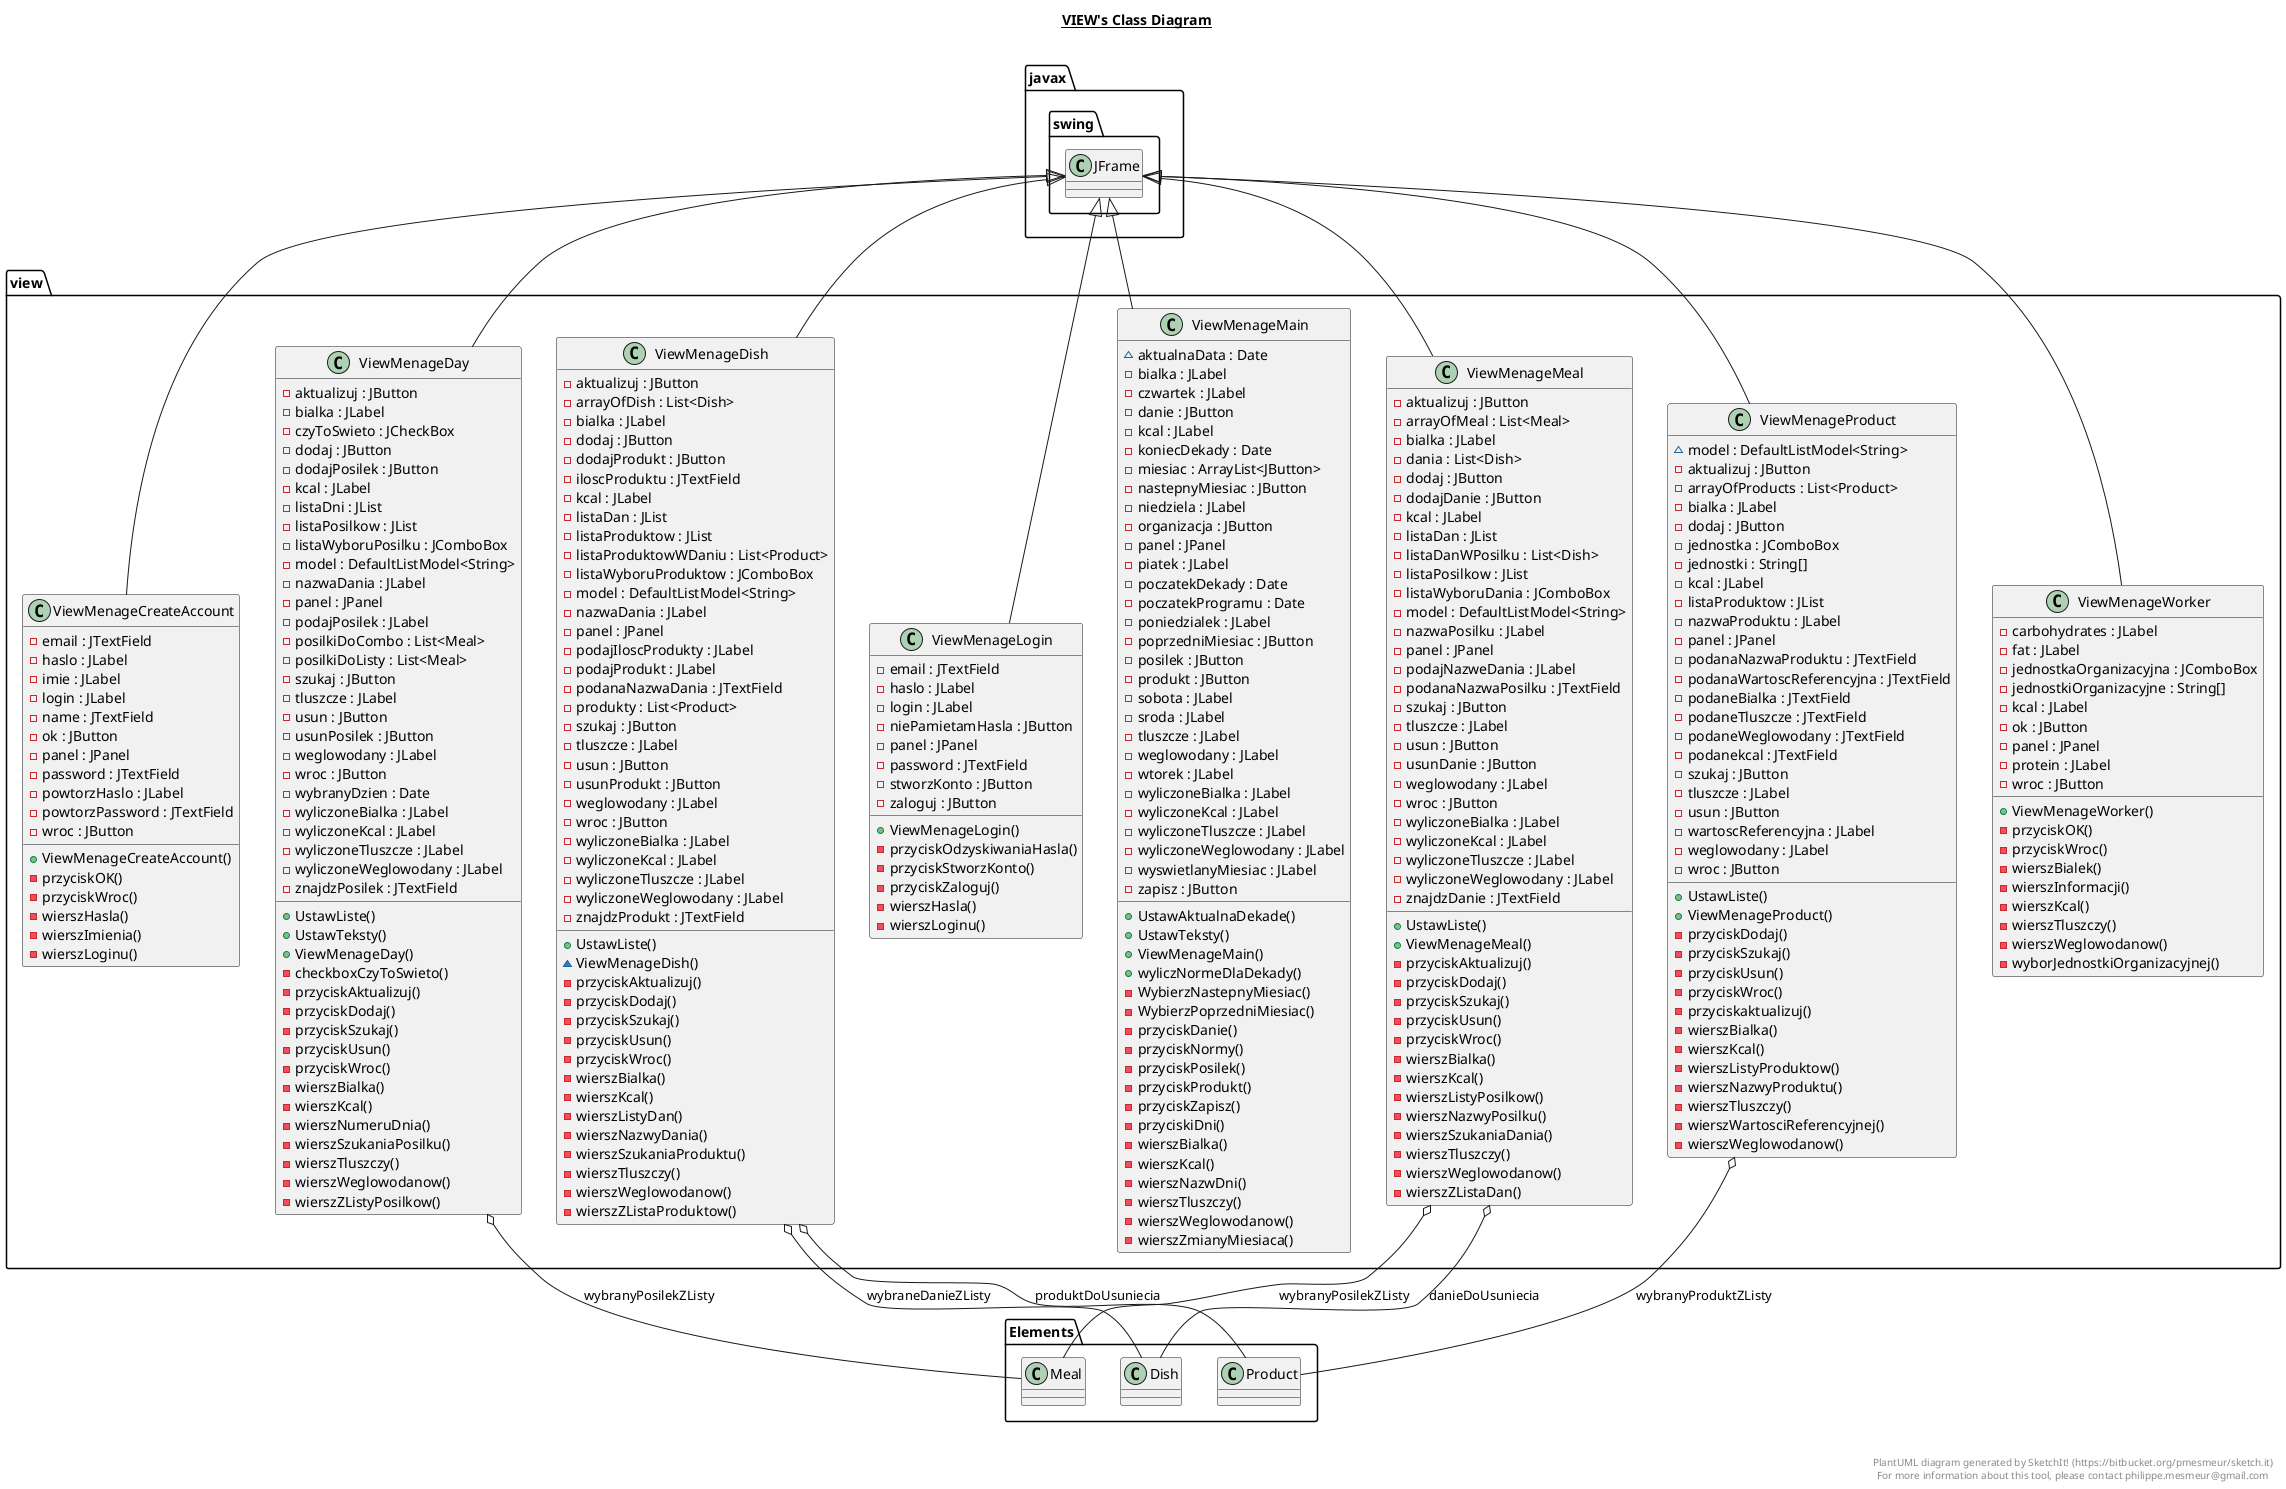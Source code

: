 @startuml

title __VIEW's Class Diagram__\n

  namespace view {
    class view.ViewMenageCreateAccount {
        - email : JTextField
        - haslo : JLabel
        - imie : JLabel
        - login : JLabel
        - name : JTextField
        - ok : JButton
        - panel : JPanel
        - password : JTextField
        - powtorzHaslo : JLabel
        - powtorzPassword : JTextField
        - wroc : JButton
        + ViewMenageCreateAccount()
        - przyciskOK()
        - przyciskWroc()
        - wierszHasla()
        - wierszImienia()
        - wierszLoginu()
    }
  }
  

  namespace view {
    class view.ViewMenageDay {
        - aktualizuj : JButton
        - bialka : JLabel
        - czyToSwieto : JCheckBox
        - dodaj : JButton
        - dodajPosilek : JButton
        - kcal : JLabel
        - listaDni : JList
        - listaPosilkow : JList
        - listaWyboruPosilku : JComboBox
        - model : DefaultListModel<String>
        - nazwaDania : JLabel
        - panel : JPanel
        - podajPosilek : JLabel
        - posilkiDoCombo : List<Meal>
        - posilkiDoListy : List<Meal>
        - szukaj : JButton
        - tluszcze : JLabel
        - usun : JButton
        - usunPosilek : JButton
        - weglowodany : JLabel
        - wroc : JButton
        - wybranyDzien : Date
        - wyliczoneBialka : JLabel
        - wyliczoneKcal : JLabel
        - wyliczoneTluszcze : JLabel
        - wyliczoneWeglowodany : JLabel
        - znajdzPosilek : JTextField
        + UstawListe()
        + UstawTeksty()
        + ViewMenageDay()
        - checkboxCzyToSwieto()
        - przyciskAktualizuj()
        - przyciskDodaj()
        - przyciskSzukaj()
        - przyciskUsun()
        - przyciskWroc()
        - wierszBialka()
        - wierszKcal()
        - wierszNumeruDnia()
        - wierszSzukaniaPosilku()
        - wierszTluszczy()
        - wierszWeglowodanow()
        - wierszZListyPosilkow()
    }
  }
  

  namespace view {
    class view.ViewMenageDish {
        - aktualizuj : JButton
        - arrayOfDish : List<Dish>
        - bialka : JLabel
        - dodaj : JButton
        - dodajProdukt : JButton
        - iloscProduktu : JTextField
        - kcal : JLabel
        - listaDan : JList
        - listaProduktow : JList
        - listaProduktowWDaniu : List<Product>
        - listaWyboruProduktow : JComboBox
        - model : DefaultListModel<String>
        - nazwaDania : JLabel
        - panel : JPanel
        - podajIloscProdukty : JLabel
        - podajProdukt : JLabel
        - podanaNazwaDania : JTextField
        - produkty : List<Product>
        - szukaj : JButton
        - tluszcze : JLabel
        - usun : JButton
        - usunProdukt : JButton
        - weglowodany : JLabel
        - wroc : JButton
        - wyliczoneBialka : JLabel
        - wyliczoneKcal : JLabel
        - wyliczoneTluszcze : JLabel
        - wyliczoneWeglowodany : JLabel
        - znajdzProdukt : JTextField
        + UstawListe()
        ~ ViewMenageDish()
        - przyciskAktualizuj()
        - przyciskDodaj()
        - przyciskSzukaj()
        - przyciskUsun()
        - przyciskWroc()
        - wierszBialka()
        - wierszKcal()
        - wierszListyDan()
        - wierszNazwyDania()
        - wierszSzukaniaProduktu()
        - wierszTluszczy()
        - wierszWeglowodanow()
        - wierszZListaProduktow()
    }
  }
  

  namespace view {
    class view.ViewMenageLogin {
        - email : JTextField
        - haslo : JLabel
        - login : JLabel
        - niePamietamHasla : JButton
        - panel : JPanel
        - password : JTextField
        - stworzKonto : JButton
        - zaloguj : JButton
        + ViewMenageLogin()
        - przyciskOdzyskiwaniaHasla()
        - przyciskStworzKonto()
        - przyciskZaloguj()
        - wierszHasla()
        - wierszLoginu()
    }
  }
  

  namespace view {
    class view.ViewMenageMain {
        ~ aktualnaData : Date
        - bialka : JLabel
        - czwartek : JLabel
        - danie : JButton
        - kcal : JLabel
        - koniecDekady : Date
        - miesiac : ArrayList<JButton>
        - nastepnyMiesiac : JButton
        - niedziela : JLabel
        - organizacja : JButton
        - panel : JPanel
        - piatek : JLabel
        - poczatekDekady : Date
        - poczatekProgramu : Date
        - poniedzialek : JLabel
        - poprzedniMiesiac : JButton
        - posilek : JButton
        - produkt : JButton
        - sobota : JLabel
        - sroda : JLabel
        - tluszcze : JLabel
        - weglowodany : JLabel
        - wtorek : JLabel
        - wyliczoneBialka : JLabel
        - wyliczoneKcal : JLabel
        - wyliczoneTluszcze : JLabel
        - wyliczoneWeglowodany : JLabel
        - wyswietlanyMiesiac : JLabel
        - zapisz : JButton
        + UstawAktualnaDekade()
        + UstawTeksty()
        + ViewMenageMain()
        + wyliczNormeDlaDekady()
        - WybierzNastepnyMiesiac()
        - WybierzPoprzedniMiesiac()
        - przyciskDanie()
        - przyciskNormy()
        - przyciskPosilek()
        - przyciskProdukt()
        - przyciskZapisz()
        - przyciskiDni()
        - wierszBialka()
        - wierszKcal()
        - wierszNazwDni()
        - wierszTluszczy()
        - wierszWeglowodanow()
        - wierszZmianyMiesiaca()
    }
  }
  

  namespace view {
    class view.ViewMenageMeal {
        - aktualizuj : JButton
        - arrayOfMeal : List<Meal>
        - bialka : JLabel
        - dania : List<Dish>
        - dodaj : JButton
        - dodajDanie : JButton
        - kcal : JLabel
        - listaDan : JList
        - listaDanWPosilku : List<Dish>
        - listaPosilkow : JList
        - listaWyboruDania : JComboBox
        - model : DefaultListModel<String>
        - nazwaPosilku : JLabel
        - panel : JPanel
        - podajNazweDania : JLabel
        - podanaNazwaPosilku : JTextField
        - szukaj : JButton
        - tluszcze : JLabel
        - usun : JButton
        - usunDanie : JButton
        - weglowodany : JLabel
        - wroc : JButton
        - wyliczoneBialka : JLabel
        - wyliczoneKcal : JLabel
        - wyliczoneTluszcze : JLabel
        - wyliczoneWeglowodany : JLabel
        - znajdzDanie : JTextField
        + UstawListe()
        + ViewMenageMeal()
        - przyciskAktualizuj()
        - przyciskDodaj()
        - przyciskSzukaj()
        - przyciskUsun()
        - przyciskWroc()
        - wierszBialka()
        - wierszKcal()
        - wierszListyPosilkow()
        - wierszNazwyPosilku()
        - wierszSzukaniaDania()
        - wierszTluszczy()
        - wierszWeglowodanow()
        - wierszZListaDan()
    }
  }
  

  namespace view {
    class view.ViewMenageProduct {
        ~ model : DefaultListModel<String>
        - aktualizuj : JButton
        - arrayOfProducts : List<Product>
        - bialka : JLabel
        - dodaj : JButton
        - jednostka : JComboBox
        - jednostki : String[]
        - kcal : JLabel
        - listaProduktow : JList
        - nazwaProduktu : JLabel
        - panel : JPanel
        - podanaNazwaProduktu : JTextField
        - podanaWartoscReferencyjna : JTextField
        - podaneBialka : JTextField
        - podaneTluszcze : JTextField
        - podaneWeglowodany : JTextField
        - podanekcal : JTextField
        - szukaj : JButton
        - tluszcze : JLabel
        - usun : JButton
        - wartoscReferencyjna : JLabel
        - weglowodany : JLabel
        - wroc : JButton
        + UstawListe()
        + ViewMenageProduct()
        - przyciskDodaj()
        - przyciskSzukaj()
        - przyciskUsun()
        - przyciskWroc()
        - przyciskaktualizuj()
        - wierszBialka()
        - wierszKcal()
        - wierszListyProduktow()
        - wierszNazwyProduktu()
        - wierszTluszczy()
        - wierszWartosciReferencyjnej()
        - wierszWeglowodanow()
    }
  }
  

  namespace view {
    class view.ViewMenageWorker {
        - carbohydrates : JLabel
        - fat : JLabel
        - jednostkaOrganizacyjna : JComboBox
        - jednostkiOrganizacyjne : String[]
        - kcal : JLabel
        - ok : JButton
        - panel : JPanel
        - protein : JLabel
        - wroc : JButton
        + ViewMenageWorker()
        - przyciskOK()
        - przyciskWroc()
        - wierszBialek()
        - wierszInformacji()
        - wierszKcal()
        - wierszTluszczy()
        - wierszWeglowodanow()
        - wyborJednostkiOrganizacyjnej()
    }
  }
  

  view.ViewMenageCreateAccount -up-|> javax.swing.JFrame
  view.ViewMenageDay -up-|> javax.swing.JFrame
  view.ViewMenageDay o-- Elements.Meal : wybranyPosilekZListy
  view.ViewMenageDish -up-|> javax.swing.JFrame
  view.ViewMenageDish o-- Elements.Product : produktDoUsuniecia
  view.ViewMenageDish o-- Elements.Dish : wybraneDanieZListy
  view.ViewMenageLogin -up-|> javax.swing.JFrame
  view.ViewMenageMain -up-|> javax.swing.JFrame
  view.ViewMenageMeal -up-|> javax.swing.JFrame
  view.ViewMenageMeal o-- Elements.Dish : danieDoUsuniecia
  view.ViewMenageMeal o-- Elements.Meal : wybranyPosilekZListy
  view.ViewMenageProduct -up-|> javax.swing.JFrame
  view.ViewMenageProduct o-- Elements.Product : wybranyProduktZListy
  view.ViewMenageWorker -up-|> javax.swing.JFrame


right footer


PlantUML diagram generated by SketchIt! (https://bitbucket.org/pmesmeur/sketch.it)
For more information about this tool, please contact philippe.mesmeur@gmail.com
endfooter

@enduml
